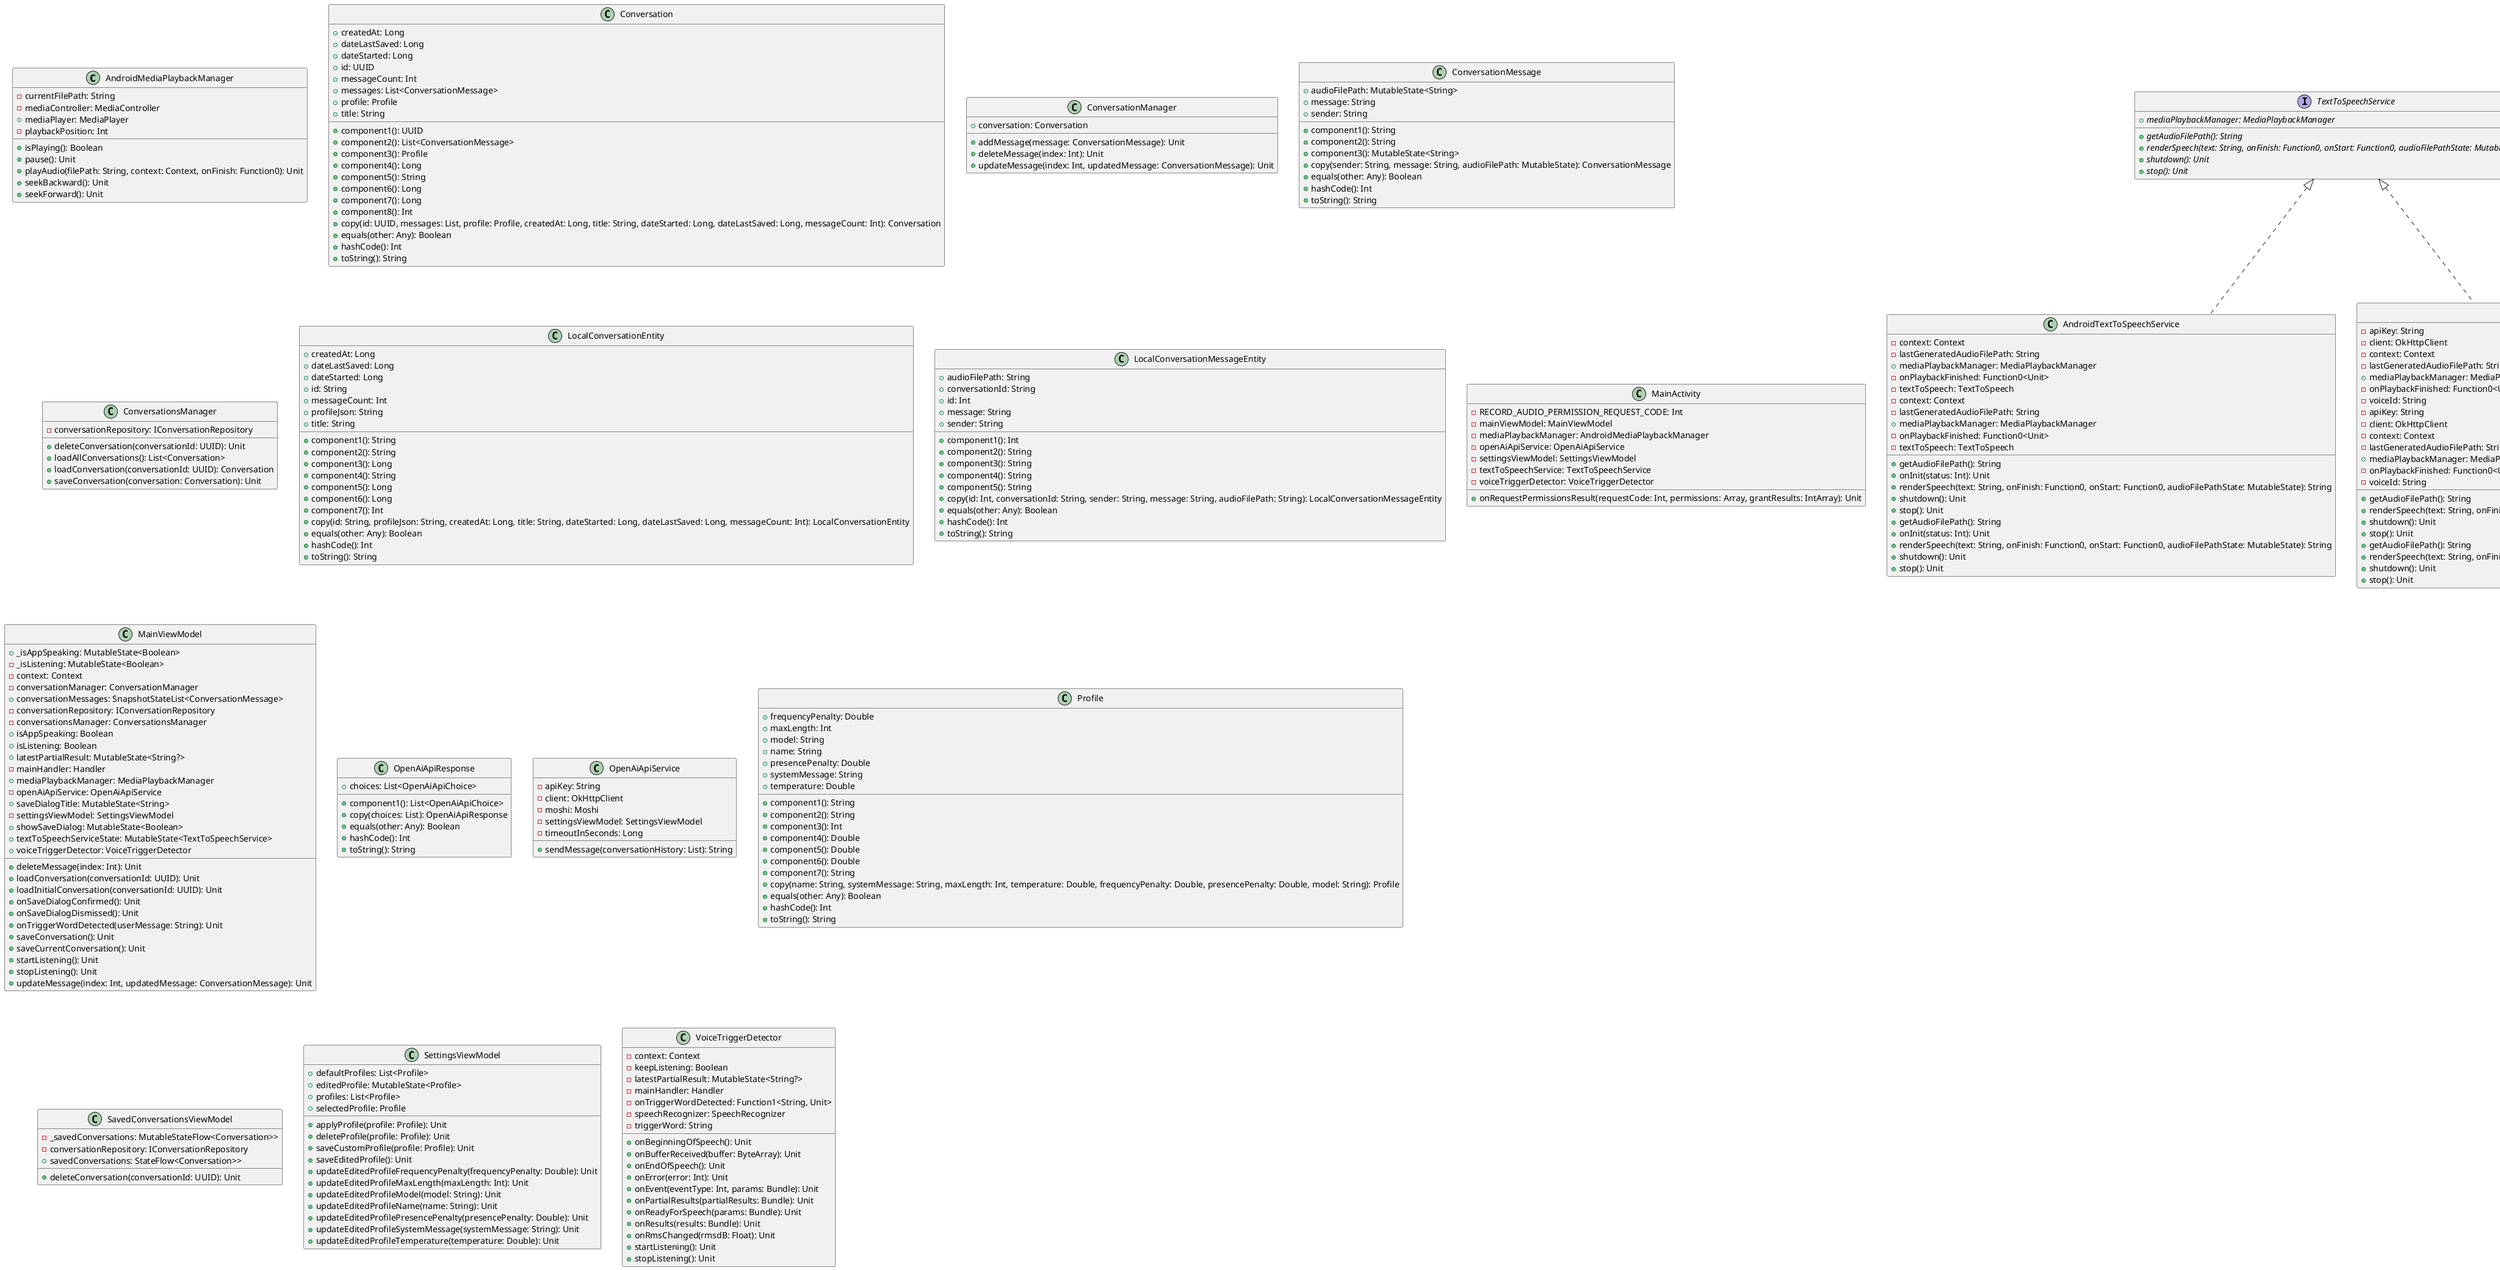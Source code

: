 @startuml
class AndroidMediaPlaybackManager {
    -currentFilePath: String
    -mediaController: MediaController
    +mediaPlayer: MediaPlayer
    -playbackPosition: Int
    +isPlaying(): Boolean
    +pause(): Unit
    +playAudio(filePath: String, context: Context, onFinish: Function0): Unit
    +seekBackward(): Unit
    +seekForward(): Unit
}

class AndroidTextToSpeechService {
    -context: Context
    -lastGeneratedAudioFilePath: String
    +mediaPlaybackManager: MediaPlaybackManager
    -onPlaybackFinished: Function0<Unit>
    -textToSpeech: TextToSpeech
    +getAudioFilePath(): String
    +onInit(status: Int): Unit
    +renderSpeech(text: String, onFinish: Function0, onStart: Function0, audioFilePathState: MutableState): String
    +shutdown(): Unit
    +stop(): Unit
}

class Conversation {
    +createdAt: Long
    +dateLastSaved: Long
    +dateStarted: Long
    +id: UUID
    +messageCount: Int
    +messages: List<ConversationMessage>
    +profile: Profile
    +title: String
    +component1(): UUID
    +component2(): List<ConversationMessage>
    +component3(): Profile
    +component4(): Long
    +component5(): String
    +component6(): Long
    +component7(): Long
    +component8(): Int
    +copy(id: UUID, messages: List, profile: Profile, createdAt: Long, title: String, dateStarted: Long, dateLastSaved: Long, messageCount: Int): Conversation
    +equals(other: Any): Boolean
    +hashCode(): Int
    +toString(): String
}

class ConversationManager {
    +conversation: Conversation
    +addMessage(message: ConversationMessage): Unit
    +deleteMessage(index: Int): Unit
    +updateMessage(index: Int, updatedMessage: ConversationMessage): Unit
}

class ConversationMessage {
    +audioFilePath: MutableState<String>
    +message: String
    +sender: String
    +component1(): String
    +component2(): String
    +component3(): MutableState<String>
    +copy(sender: String, message: String, audioFilePath: MutableState): ConversationMessage
    +equals(other: Any): Boolean
    +hashCode(): Int
    +toString(): String
}

class ConversationsManager {
    -conversationRepository: IConversationRepository
    +deleteConversation(conversationId: UUID): Unit
    +loadAllConversations(): List<Conversation>
    +loadConversation(conversationId: UUID): Conversation
    +saveConversation(conversation: Conversation): Unit
}

class ElevenLabsTextToSpeechService {
    -apiKey: String
    -client: OkHttpClient
    -context: Context
    -lastGeneratedAudioFilePath: String
    +mediaPlaybackManager: MediaPlaybackManager
    -onPlaybackFinished: Function0<Unit>
    -voiceId: String
    +getAudioFilePath(): String
    +renderSpeech(text: String, onFinish: Function0, onStart: Function0, audioFilePathState: MutableState): String
    +shutdown(): Unit
    +stop(): Unit
}

interface IConversationRepository {
    +{abstract} deleteConversation(conversationId: UUID): Unit
    +{abstract} loadAllConversations(): List<Conversation>
    +{abstract} loadConversation(conversationId: UUID): Conversation
    +{abstract} saveConversation(conversation: Conversation): Unit
}

class LocalRoomConversationRepository {
    -conversationDao: LocalConversationDao
    -moshi: Moshi
    +deleteConversation(conversationId: UUID): Unit
    +loadAllConversations(): List<Conversation>
    +loadConversation(conversationId: UUID): Conversation
    +saveConversation(conversation: Conversation): Unit
}

IConversationRepository <|.. LocalRoomConversationRepository
abstract class LocalConversationDatabase {
    +{abstract} conversationDao(): LocalConversationDao
}

class LocalConversationDatabase_Impl {
    +conversationDao(): LocalConversationDao
    +clearAllTables(): Unit
    +getAutoMigrations(autoMigrationSpecsMap: Map): List<Migration>
    +getRequiredAutoMigrationSpecs(): Set<AutoMigrationSpec>>
    -_localConversationDao: LocalConversationDao
}

LocalConversationDatabase <|-- LocalConversationDatabase_Impl
class LocalConversationEntity {
    +createdAt: Long
    +dateLastSaved: Long
    +dateStarted: Long
    +id: String
    +messageCount: Int
    +profileJson: String
    +title: String
    +component1(): String
    +component2(): String
    +component3(): Long
    +component4(): String
    +component5(): Long
    +component6(): Long
    +component7(): Int
    +copy(id: String, profileJson: String, createdAt: Long, title: String, dateStarted: Long, dateLastSaved: Long, messageCount: Int): LocalConversationEntity
    +equals(other: Any): Boolean
    +hashCode(): Int
    +toString(): String
}

class LocalConversationMessageEntity {
    +audioFilePath: String
    +conversationId: String
    +id: Int
    +message: String
    +sender: String
    +component1(): Int
    +component2(): String
    +component3(): String
    +component4(): String
    +component5(): String
    +copy(id: Int, conversationId: String, sender: String, message: String, audioFilePath: String): LocalConversationMessageEntity
    +equals(other: Any): Boolean
    +hashCode(): Int
    +toString(): String
}

class LocalRoomConversationRepository {
    -conversationDao: LocalConversationDao
    -moshi: Moshi
    +deleteConversation(conversationId: UUID): Unit
    +loadAllConversations(): List<Conversation>
    +loadConversation(conversationId: UUID): Conversation
    +saveConversation(conversation: Conversation): Unit
}

class MainActivity {
    -RECORD_AUDIO_PERMISSION_REQUEST_CODE: Int
    -mainViewModel: MainViewModel
    -mediaPlaybackManager: AndroidMediaPlaybackManager
    -openAiApiService: OpenAiApiService
    -settingsViewModel: SettingsViewModel
    -textToSpeechService: TextToSpeechService
    -voiceTriggerDetector: VoiceTriggerDetector
    +onRequestPermissionsResult(requestCode: Int, permissions: Array, grantResults: IntArray): Unit
}

class MainViewModel {
    +_isAppSpeaking: MutableState<Boolean>
    -_isListening: MutableState<Boolean>
    -context: Context
    -conversationManager: ConversationManager
    +conversationMessages: SnapshotStateList<ConversationMessage>
    -conversationRepository: IConversationRepository
    -conversationsManager: ConversationsManager
    +isAppSpeaking: Boolean
    +isListening: Boolean
    +latestPartialResult: MutableState<String?>
    -mainHandler: Handler
    +mediaPlaybackManager: MediaPlaybackManager
    -openAiApiService: OpenAiApiService
    +saveDialogTitle: MutableState<String>
    -settingsViewModel: SettingsViewModel
    +showSaveDialog: MutableState<Boolean>
    +textToSpeechServiceState: MutableState<TextToSpeechService>
    +voiceTriggerDetector: VoiceTriggerDetector
    +deleteMessage(index: Int): Unit
    +loadConversation(conversationId: UUID): Unit
    +loadInitialConversation(conversationId: UUID): Unit
    +onSaveDialogConfirmed(): Unit
    +onSaveDialogDismissed(): Unit
    +onTriggerWordDetected(userMessage: String): Unit
    +saveConversation(): Unit
    +saveCurrentConversation(): Unit
    +startListening(): Unit
    +stopListening(): Unit
    +updateMessage(index: Int, updatedMessage: ConversationMessage): Unit
}

class OpenAiApiResponse {
    +choices: List<OpenAiApiChoice>
    +component1(): List<OpenAiApiChoice>
    +copy(choices: List): OpenAiApiResponse
    +equals(other: Any): Boolean
    +hashCode(): Int
    +toString(): String
}

class OpenAiApiService {
    -apiKey: String
    -client: OkHttpClient
    -moshi: Moshi
    -settingsViewModel: SettingsViewModel
    -timeoutInSeconds: Long
    +sendMessage(conversationHistory: List): String
}

class Profile {
    +frequencyPenalty: Double
    +maxLength: Int
    +model: String
    +name: String
    +presencePenalty: Double
    +systemMessage: String
    +temperature: Double
    +component1(): String
    +component2(): String
    +component3(): Int
    +component4(): Double
    +component5(): Double
    +component6(): Double
    +component7(): String
    +copy(name: String, systemMessage: String, maxLength: Int, temperature: Double, frequencyPenalty: Double, presencePenalty: Double, model: String): Profile
    +equals(other: Any): Boolean
    +hashCode(): Int
    +toString(): String
}

class SavedConversationsViewModel {
    -_savedConversations: MutableStateFlow<Conversation>>
    -conversationRepository: IConversationRepository
    +savedConversations: StateFlow<Conversation>>
    +deleteConversation(conversationId: UUID): Unit
}

class SettingsViewModel {
    +defaultProfiles: List<Profile>
    +editedProfile: MutableState<Profile>
    +profiles: List<Profile>
    +selectedProfile: Profile
    +applyProfile(profile: Profile): Unit
    +deleteProfile(profile: Profile): Unit
    +saveCustomProfile(profile: Profile): Unit
    +saveEditedProfile(): Unit
    +updateEditedProfileFrequencyPenalty(frequencyPenalty: Double): Unit
    +updateEditedProfileMaxLength(maxLength: Int): Unit
    +updateEditedProfileModel(model: String): Unit
    +updateEditedProfileName(name: String): Unit
    +updateEditedProfilePresencePenalty(presencePenalty: Double): Unit
    +updateEditedProfileSystemMessage(systemMessage: String): Unit
    +updateEditedProfileTemperature(temperature: Double): Unit
}

class VoiceTriggerDetector {
    -context: Context
    -keepListening: Boolean
    -latestPartialResult: MutableState<String?>
    -mainHandler: Handler
    -onTriggerWordDetected: Function1<String, Unit>
    -speechRecognizer: SpeechRecognizer
    -triggerWord: String
    +onBeginningOfSpeech(): Unit
    +onBufferReceived(buffer: ByteArray): Unit
    +onEndOfSpeech(): Unit
    +onError(error: Int): Unit
    +onEvent(eventType: Int, params: Bundle): Unit
    +onPartialResults(partialResults: Bundle): Unit
    +onReadyForSpeech(params: Bundle): Unit
    +onResults(results: Bundle): Unit
    +onRmsChanged(rmsdB: Float): Unit
    +startListening(): Unit
    +stopListening(): Unit
}

interface TextToSpeechService {
    +{abstract} mediaPlaybackManager: MediaPlaybackManager
    +{abstract} getAudioFilePath(): String
    +{abstract} renderSpeech(text: String, onFinish: Function0, onStart: Function0, audioFilePathState: MutableState): String
    +{abstract} shutdown(): Unit
    +{abstract} stop(): Unit
}

class AndroidTextToSpeechService {
    -context: Context
    -lastGeneratedAudioFilePath: String
    +mediaPlaybackManager: MediaPlaybackManager
    -onPlaybackFinished: Function0<Unit>
    -textToSpeech: TextToSpeech
    +getAudioFilePath(): String
    +onInit(status: Int): Unit
    +renderSpeech(text: String, onFinish: Function0, onStart: Function0, audioFilePathState: MutableState): String
    +shutdown(): Unit
    +stop(): Unit
}

class ElevenLabsTextToSpeechService {
    -apiKey: String
    -client: OkHttpClient
    -context: Context
    -lastGeneratedAudioFilePath: String
    +mediaPlaybackManager: MediaPlaybackManager
    -onPlaybackFinished: Function0<Unit>
    -voiceId: String
    +getAudioFilePath(): String
    +renderSpeech(text: String, onFinish: Function0, onStart: Function0, audioFilePathState: MutableState): String
    +shutdown(): Unit
    +stop(): Unit
}

TextToSpeechService <|.. AndroidTextToSpeechService
TextToSpeechService <|.. ElevenLabsTextToSpeechService
@enduml
